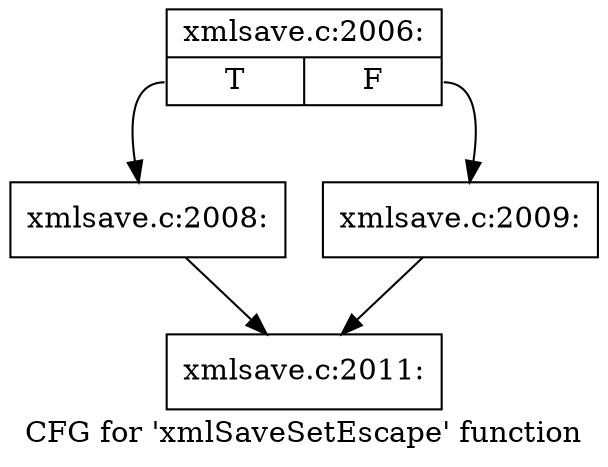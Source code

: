 digraph "CFG for 'xmlSaveSetEscape' function" {
	label="CFG for 'xmlSaveSetEscape' function";

	Node0x5645e3fb9690 [shape=record,label="{xmlsave.c:2006:|{<s0>T|<s1>F}}"];
	Node0x5645e3fb9690:s0 -> Node0x5645e3fba540;
	Node0x5645e3fb9690:s1 -> Node0x5645e3fa2f90;
	Node0x5645e3fba540 [shape=record,label="{xmlsave.c:2008:}"];
	Node0x5645e3fba540 -> Node0x5645e3fba620;
	Node0x5645e3fa2f90 [shape=record,label="{xmlsave.c:2009:}"];
	Node0x5645e3fa2f90 -> Node0x5645e3fba620;
	Node0x5645e3fba620 [shape=record,label="{xmlsave.c:2011:}"];
}
